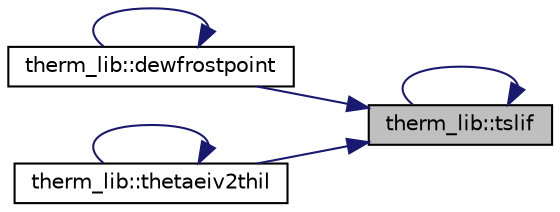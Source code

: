 digraph "therm_lib::tslif"
{
 // LATEX_PDF_SIZE
  edge [fontname="Helvetica",fontsize="10",labelfontname="Helvetica",labelfontsize="10"];
  node [fontname="Helvetica",fontsize="10",shape=record];
  rankdir="RL";
  Node1 [label="therm_lib::tslif",height=0.2,width=0.4,color="black", fillcolor="grey75", style="filled", fontcolor="black",tooltip=" "];
  Node1 -> Node2 [dir="back",color="midnightblue",fontsize="10",style="solid",fontname="Helvetica"];
  Node2 [label="therm_lib::dewfrostpoint",height=0.2,width=0.4,color="black", fillcolor="white", style="filled",URL="$namespacetherm__lib.html#a0611d2fb3b39f0af58f3417bd88c43f0",tooltip=" "];
  Node2 -> Node2 [dir="back",color="midnightblue",fontsize="10",style="solid",fontname="Helvetica"];
  Node1 -> Node3 [dir="back",color="midnightblue",fontsize="10",style="solid",fontname="Helvetica"];
  Node3 [label="therm_lib::thetaeiv2thil",height=0.2,width=0.4,color="black", fillcolor="white", style="filled",URL="$namespacetherm__lib.html#a567e8e6a001cab2a0991a88f7b7fc28f",tooltip=" "];
  Node3 -> Node3 [dir="back",color="midnightblue",fontsize="10",style="solid",fontname="Helvetica"];
  Node1 -> Node1 [dir="back",color="midnightblue",fontsize="10",style="solid",fontname="Helvetica"];
}
